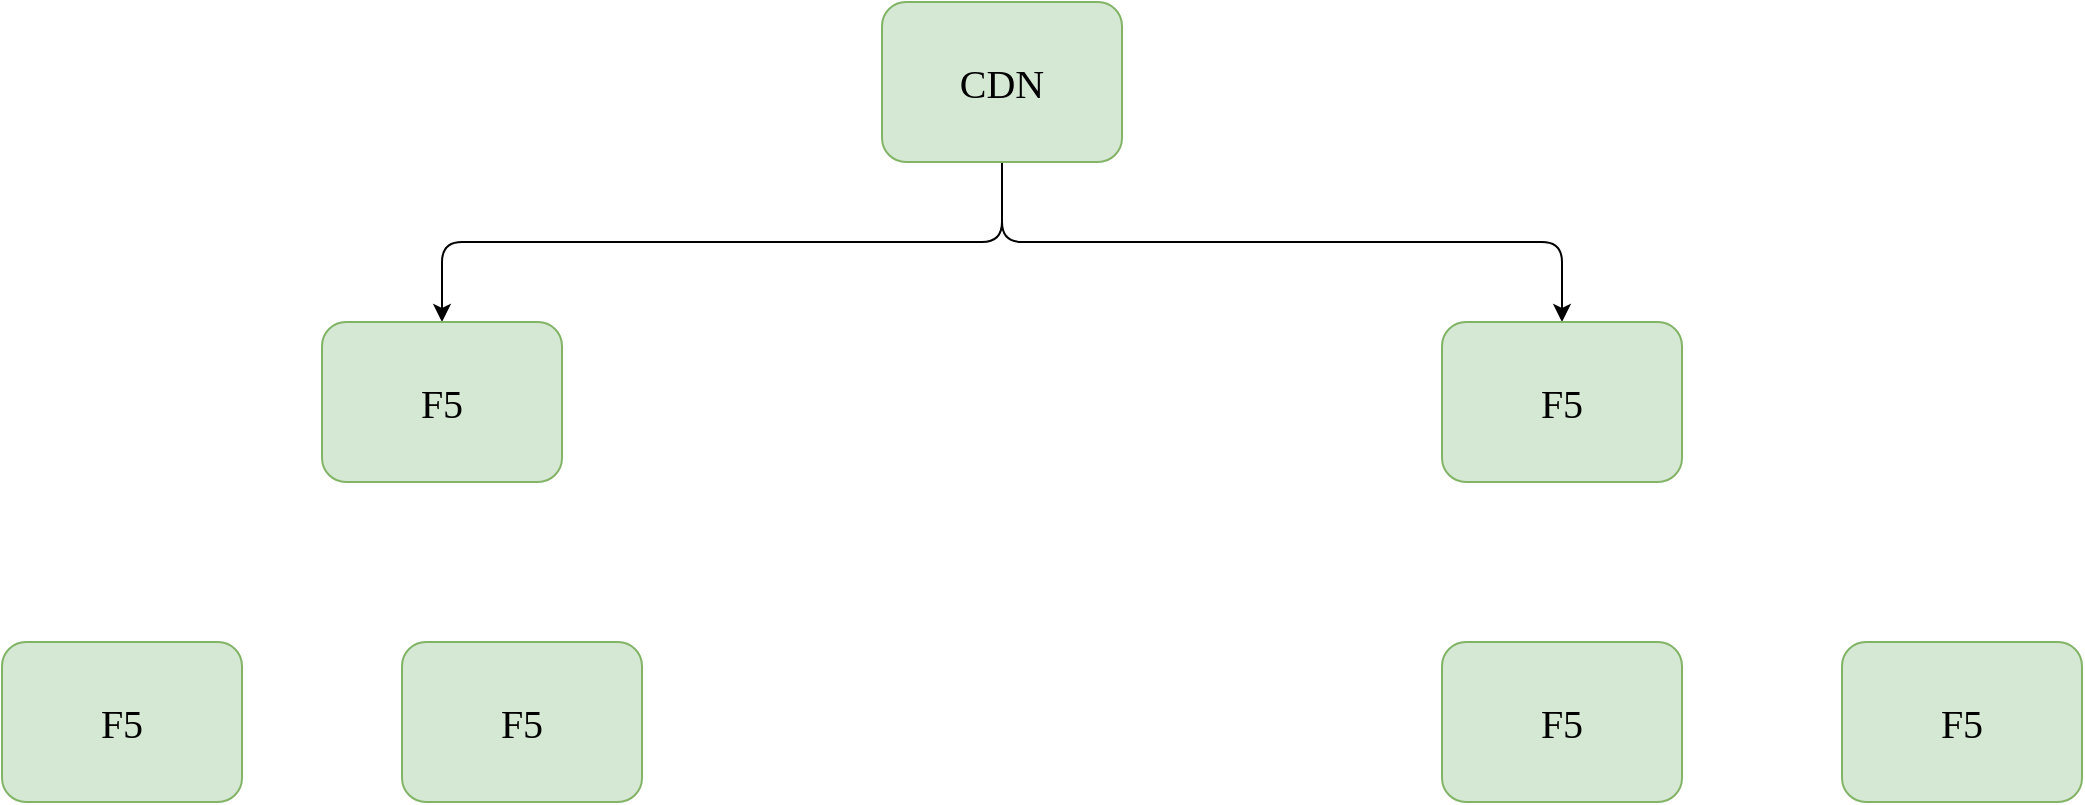 <mxfile version="14.5.1" type="github">
  <diagram id="sjkqXYMmPxr59-KuNzoe" name="第 1 页">
    <mxGraphModel dx="1204" dy="772" grid="1" gridSize="10" guides="1" tooltips="1" connect="1" arrows="1" fold="1" page="1" pageScale="1" pageWidth="1400" pageHeight="1000" math="0" shadow="0">
      <root>
        <mxCell id="0" />
        <mxCell id="1" parent="0" />
        <mxCell id="8DftsU8eviGZwW_QoNUk-4" style="edgeStyle=elbowEdgeStyle;orthogonalLoop=1;jettySize=auto;html=1;fontFamily=Times New Roman;fontSize=20;rounded=1;elbow=vertical;" edge="1" parent="1" source="8DftsU8eviGZwW_QoNUk-1" target="8DftsU8eviGZwW_QoNUk-2">
          <mxGeometry relative="1" as="geometry" />
        </mxCell>
        <mxCell id="8DftsU8eviGZwW_QoNUk-5" style="edgeStyle=elbowEdgeStyle;rounded=1;orthogonalLoop=1;jettySize=auto;elbow=vertical;html=1;entryX=0.5;entryY=0;entryDx=0;entryDy=0;fontFamily=Times New Roman;fontSize=20;" edge="1" parent="1" source="8DftsU8eviGZwW_QoNUk-1" target="8DftsU8eviGZwW_QoNUk-3">
          <mxGeometry relative="1" as="geometry" />
        </mxCell>
        <mxCell id="8DftsU8eviGZwW_QoNUk-1" value="CDN" style="rounded=1;whiteSpace=wrap;html=1;fontFamily=Times New Roman;fontSize=20;fillColor=#d5e8d4;strokeColor=#82b366;" vertex="1" parent="1">
          <mxGeometry x="480" y="40" width="120" height="80" as="geometry" />
        </mxCell>
        <mxCell id="8DftsU8eviGZwW_QoNUk-2" value="F5" style="rounded=1;whiteSpace=wrap;html=1;fontFamily=Times New Roman;fontSize=20;fillColor=#d5e8d4;strokeColor=#82b366;" vertex="1" parent="1">
          <mxGeometry x="200" y="200" width="120" height="80" as="geometry" />
        </mxCell>
        <mxCell id="8DftsU8eviGZwW_QoNUk-3" value="F5" style="rounded=1;whiteSpace=wrap;html=1;fontFamily=Times New Roman;fontSize=20;fillColor=#d5e8d4;strokeColor=#82b366;" vertex="1" parent="1">
          <mxGeometry x="760" y="200" width="120" height="80" as="geometry" />
        </mxCell>
        <mxCell id="8DftsU8eviGZwW_QoNUk-6" value="F5" style="rounded=1;whiteSpace=wrap;html=1;fontFamily=Times New Roman;fontSize=20;fillColor=#d5e8d4;strokeColor=#82b366;" vertex="1" parent="1">
          <mxGeometry x="40" y="360" width="120" height="80" as="geometry" />
        </mxCell>
        <mxCell id="8DftsU8eviGZwW_QoNUk-7" value="F5" style="rounded=1;whiteSpace=wrap;html=1;fontFamily=Times New Roman;fontSize=20;fillColor=#d5e8d4;strokeColor=#82b366;" vertex="1" parent="1">
          <mxGeometry x="760" y="360" width="120" height="80" as="geometry" />
        </mxCell>
        <mxCell id="8DftsU8eviGZwW_QoNUk-8" value="F5" style="rounded=1;whiteSpace=wrap;html=1;fontFamily=Times New Roman;fontSize=20;fillColor=#d5e8d4;strokeColor=#82b366;" vertex="1" parent="1">
          <mxGeometry x="960" y="360" width="120" height="80" as="geometry" />
        </mxCell>
        <mxCell id="8DftsU8eviGZwW_QoNUk-9" value="F5" style="rounded=1;whiteSpace=wrap;html=1;fontFamily=Times New Roman;fontSize=20;fillColor=#d5e8d4;strokeColor=#82b366;" vertex="1" parent="1">
          <mxGeometry x="240" y="360" width="120" height="80" as="geometry" />
        </mxCell>
      </root>
    </mxGraphModel>
  </diagram>
</mxfile>
